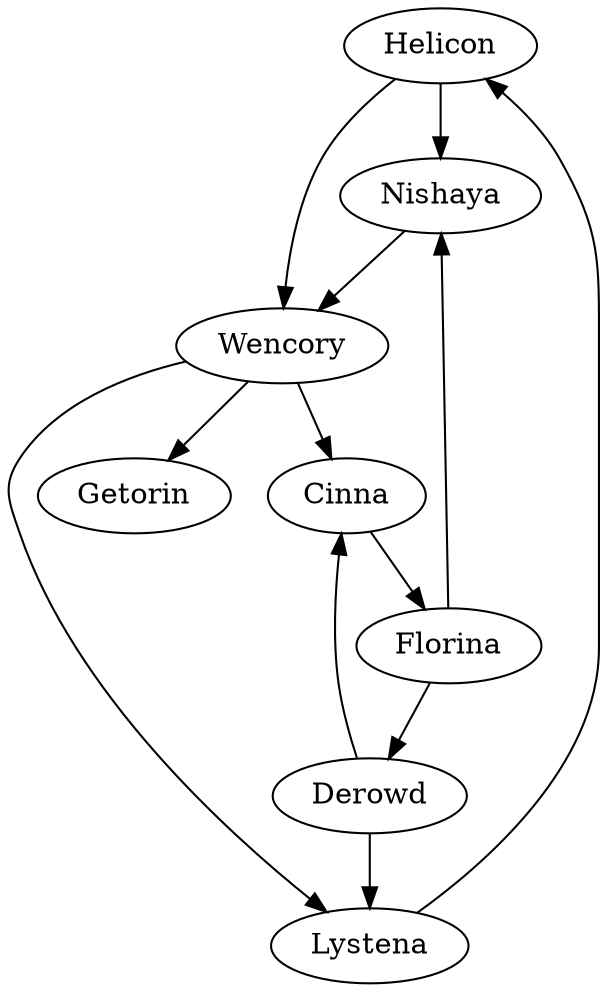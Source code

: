 digraph
{
    "Helicon" -> "Nishaya";
    "Helicon" -> "Wencory";
    "Nishaya" -> "Wencory";
    "Wencory" -> "Getorin";
    "Wencory" -> "Cinna";
    "Wencory" -> "Lystena";
    "Lystena" -> "Helicon";
    "Cinna"   -> "Florina";
    "Florina" -> "Nishaya";
    "Florina" -> "Derowd";
    "Derowd"  -> "Cinna";
    "Derowd"  -> "Lystena";
}
